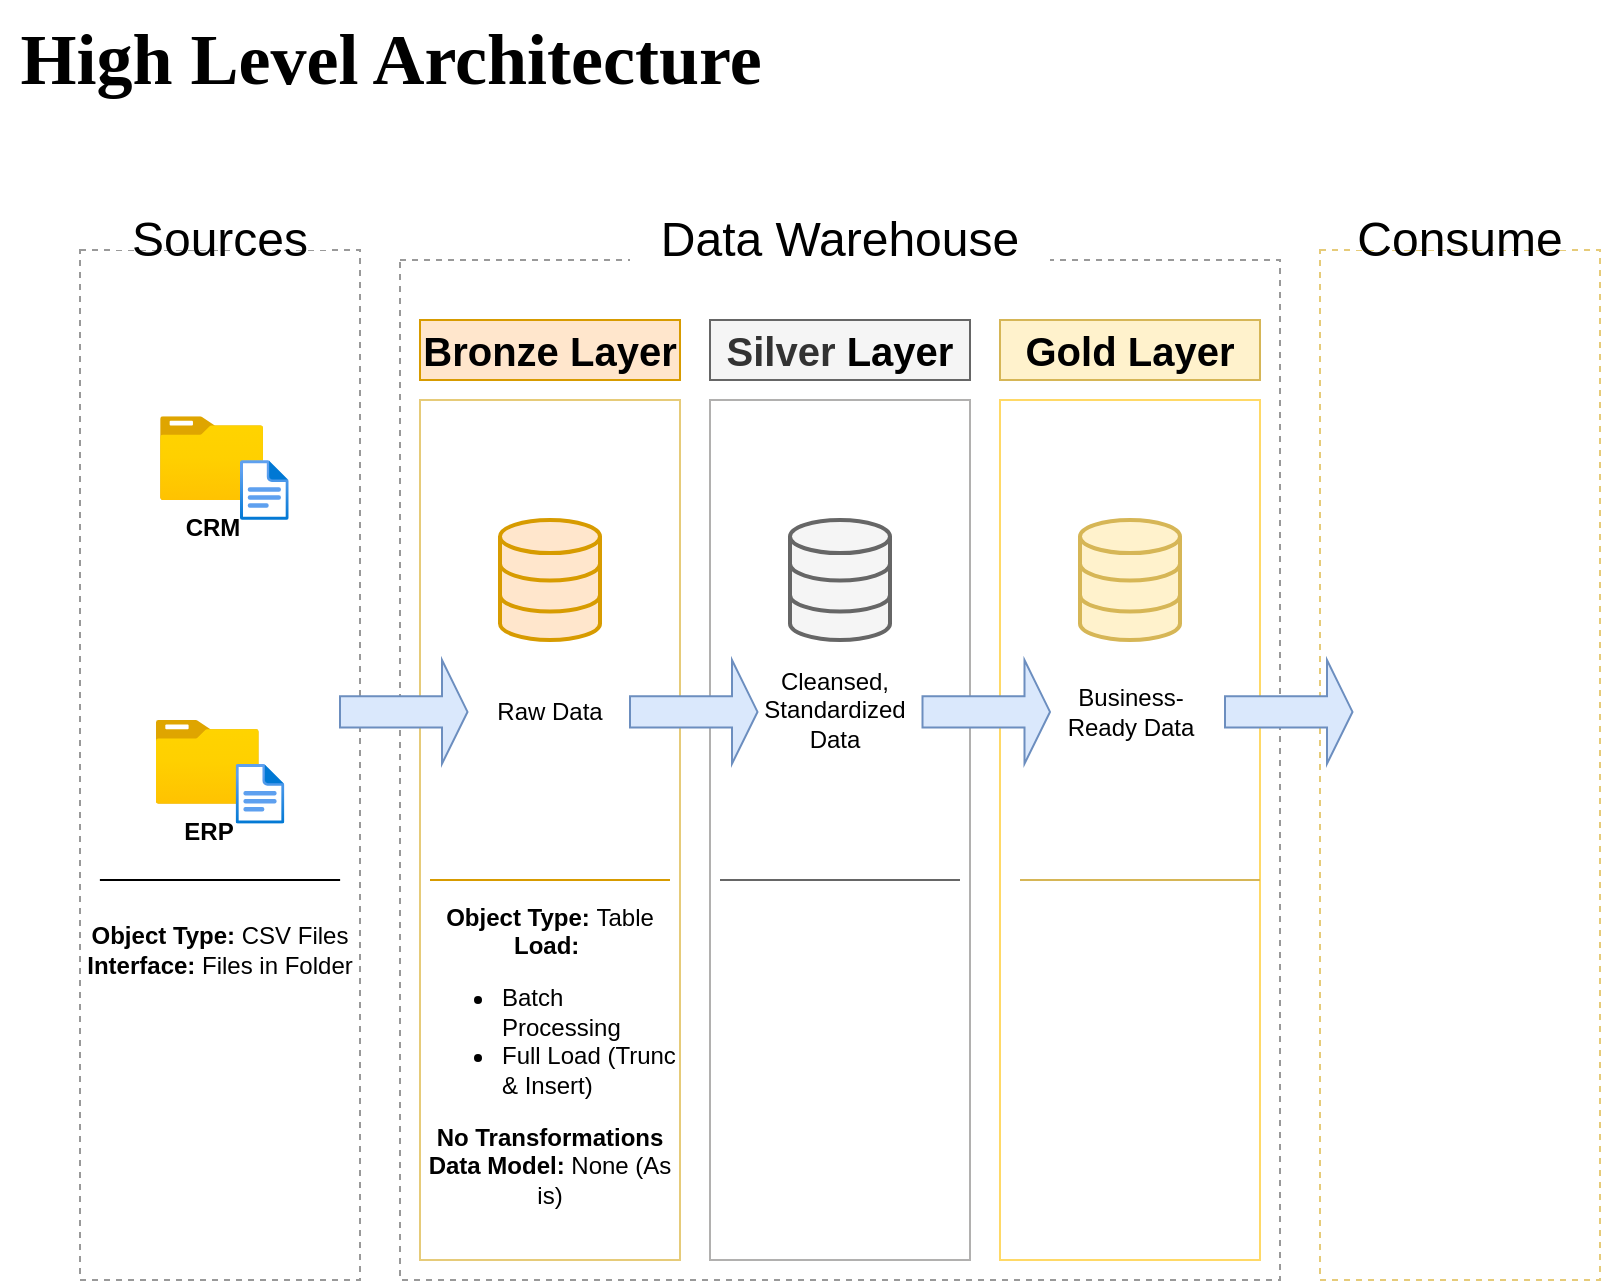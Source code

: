 <mxfile version="26.1.3" pages="2">
  <diagram name="Page-1" id="0shNVlU10GyerxxKCPHh">
    <mxGraphModel dx="1434" dy="772" grid="1" gridSize="10" guides="1" tooltips="1" connect="1" arrows="1" fold="1" page="1" pageScale="1" pageWidth="850" pageHeight="1100" math="0" shadow="0">
      <root>
        <mxCell id="0" />
        <mxCell id="1" parent="0" />
        <mxCell id="o4qOBo-bFjxpsDCCm260-1" value="" style="rounded=0;whiteSpace=wrap;html=1;fillColor=none;dashed=1;strokeColor=#999999;" vertex="1" parent="1">
          <mxGeometry x="50" y="125" width="140" height="515" as="geometry" />
        </mxCell>
        <mxCell id="o4qOBo-bFjxpsDCCm260-2" value="&lt;font style=&quot;font-size: 36px;&quot; face=&quot;Garamond&quot;&gt;&lt;b style=&quot;&quot;&gt;High Level Architecture&lt;/b&gt;&lt;/font&gt;" style="text;html=1;align=center;verticalAlign=middle;resizable=0;points=[];autosize=1;strokeColor=none;fillColor=none;" vertex="1" parent="1">
          <mxGeometry x="10" width="390" height="60" as="geometry" />
        </mxCell>
        <mxCell id="o4qOBo-bFjxpsDCCm260-3" value="&lt;p&gt;&lt;font style=&quot;font-size: 24px;&quot;&gt;Sources&lt;/font&gt;&lt;/p&gt;" style="rounded=0;whiteSpace=wrap;html=1;strokeColor=none;" vertex="1" parent="1">
          <mxGeometry x="66.25" y="115" width="107.5" height="10" as="geometry" />
        </mxCell>
        <mxCell id="o4qOBo-bFjxpsDCCm260-7" value="" style="rounded=0;whiteSpace=wrap;html=1;fillColor=none;dashed=1;strokeColor=#999999;" vertex="1" parent="1">
          <mxGeometry x="210" y="130" width="440" height="510" as="geometry" />
        </mxCell>
        <mxCell id="o4qOBo-bFjxpsDCCm260-8" value="&lt;p&gt;&lt;font style=&quot;font-size: 24px;&quot;&gt;Data Warehouse&lt;/font&gt;&lt;/p&gt;" style="rounded=0;whiteSpace=wrap;html=1;strokeColor=none;" vertex="1" parent="1">
          <mxGeometry x="325" y="100" width="210" height="40" as="geometry" />
        </mxCell>
        <mxCell id="o4qOBo-bFjxpsDCCm260-9" value="" style="rounded=0;whiteSpace=wrap;html=1;fillColor=none;dashed=1;strokeColor=light-dark(#e6cb79, #543300);" vertex="1" parent="1">
          <mxGeometry x="670" y="125" width="140" height="515" as="geometry" />
        </mxCell>
        <mxCell id="o4qOBo-bFjxpsDCCm260-10" value="&lt;p&gt;&lt;font style=&quot;font-size: 24px;&quot;&gt;Consume&lt;/font&gt;&lt;/p&gt;" style="rounded=0;whiteSpace=wrap;html=1;strokeColor=none;" vertex="1" parent="1">
          <mxGeometry x="686.25" y="115" width="107.5" height="10" as="geometry" />
        </mxCell>
        <mxCell id="o4qOBo-bFjxpsDCCm260-12" value="&lt;font style=&quot;font-size: 20px;&quot;&gt;&lt;b&gt;Bronze Layer&lt;/b&gt;&lt;/font&gt;" style="rounded=0;whiteSpace=wrap;html=1;fillColor=#ffe6cc;strokeColor=#d79b00;" vertex="1" parent="1">
          <mxGeometry x="220" y="160" width="130" height="30" as="geometry" />
        </mxCell>
        <mxCell id="o4qOBo-bFjxpsDCCm260-13" value="" style="rounded=0;whiteSpace=wrap;html=1;fillColor=none;strokeColor=light-dark(#e6cb79, #543300);" vertex="1" parent="1">
          <mxGeometry x="220" y="200" width="130" height="430" as="geometry" />
        </mxCell>
        <mxCell id="o4qOBo-bFjxpsDCCm260-14" value="&lt;b&gt;&lt;font style=&quot;font-size: 20px;&quot;&gt;Silver&lt;/font&gt;&lt;span style=&quot;font-size: 20px; background-color: transparent; color: light-dark(rgb(0, 0, 0), rgb(255, 255, 255));&quot;&gt;&amp;nbsp;Layer&lt;/span&gt;&lt;/b&gt;" style="rounded=0;whiteSpace=wrap;html=1;fillColor=#f5f5f5;strokeColor=#666666;fontColor=#333333;" vertex="1" parent="1">
          <mxGeometry x="365" y="160" width="130" height="30" as="geometry" />
        </mxCell>
        <mxCell id="o4qOBo-bFjxpsDCCm260-15" value="" style="rounded=0;whiteSpace=wrap;html=1;fillColor=none;strokeColor=light-dark(#b1b0af, #543300);" vertex="1" parent="1">
          <mxGeometry x="365" y="200" width="130" height="430" as="geometry" />
        </mxCell>
        <mxCell id="o4qOBo-bFjxpsDCCm260-18" value="&lt;font style=&quot;font-size: 20px;&quot;&gt;&lt;b&gt;Gold Layer&lt;/b&gt;&lt;/font&gt;" style="rounded=0;whiteSpace=wrap;html=1;fillColor=#fff2cc;strokeColor=#d6b656;" vertex="1" parent="1">
          <mxGeometry x="510" y="160" width="130" height="30" as="geometry" />
        </mxCell>
        <mxCell id="o4qOBo-bFjxpsDCCm260-19" value="" style="rounded=0;whiteSpace=wrap;html=1;fillColor=none;strokeColor=#FFD966;" vertex="1" parent="1">
          <mxGeometry x="510" y="200" width="130" height="430" as="geometry" />
        </mxCell>
        <mxCell id="o4qOBo-bFjxpsDCCm260-20" value="&lt;b&gt;CRM&lt;/b&gt;" style="image;aspect=fixed;html=1;points=[];align=center;fontSize=12;image=img/lib/azure2/general/Folder_Blank.svg;" vertex="1" parent="1">
          <mxGeometry x="90" y="208.12" width="51.61" height="41.88" as="geometry" />
        </mxCell>
        <mxCell id="o4qOBo-bFjxpsDCCm260-21" value="" style="image;aspect=fixed;html=1;points=[];align=center;fontSize=12;image=img/lib/azure2/general/File.svg;" vertex="1" parent="1">
          <mxGeometry x="130" y="230" width="24.35" height="30" as="geometry" />
        </mxCell>
        <mxCell id="o4qOBo-bFjxpsDCCm260-24" value="&lt;b&gt;ERP&lt;/b&gt;" style="image;aspect=fixed;html=1;points=[];align=center;fontSize=12;image=img/lib/azure2/general/Folder_Blank.svg;" vertex="1" parent="1">
          <mxGeometry x="87.83" y="360" width="51.61" height="41.88" as="geometry" />
        </mxCell>
        <mxCell id="o4qOBo-bFjxpsDCCm260-25" value="" style="image;aspect=fixed;html=1;points=[];align=center;fontSize=12;image=img/lib/azure2/general/File.svg;" vertex="1" parent="1">
          <mxGeometry x="127.83" y="381.88" width="24.35" height="30" as="geometry" />
        </mxCell>
        <mxCell id="o4qOBo-bFjxpsDCCm260-28" value="" style="endArrow=none;html=1;rounded=0;entryX=0.929;entryY=0.747;entryDx=0;entryDy=0;entryPerimeter=0;exitX=0.071;exitY=0.747;exitDx=0;exitDy=0;exitPerimeter=0;" edge="1" parent="1">
          <mxGeometry width="50" height="50" relative="1" as="geometry">
            <mxPoint x="59.94" y="440.005" as="sourcePoint" />
            <mxPoint x="180.06" y="440.005" as="targetPoint" />
          </mxGeometry>
        </mxCell>
        <mxCell id="o4qOBo-bFjxpsDCCm260-32" value="&lt;b&gt;Object Type: &lt;/b&gt;CSV Files&lt;div&gt;&lt;b&gt;Interface: &lt;/b&gt;Files in Folder&lt;/div&gt;" style="text;html=1;align=center;verticalAlign=middle;whiteSpace=wrap;rounded=0;" vertex="1" parent="1">
          <mxGeometry x="50" y="460" width="140" height="30" as="geometry" />
        </mxCell>
        <mxCell id="o4qOBo-bFjxpsDCCm260-33" value="" style="html=1;verticalLabelPosition=bottom;align=center;labelBackgroundColor=#ffffff;verticalAlign=top;strokeWidth=2;strokeColor=#d79b00;shadow=0;dashed=0;shape=mxgraph.ios7.icons.data;fillColor=#ffe6cc;" vertex="1" parent="1">
          <mxGeometry x="260" y="260" width="50" height="60" as="geometry" />
        </mxCell>
        <mxCell id="o4qOBo-bFjxpsDCCm260-34" value="" style="html=1;verticalLabelPosition=bottom;align=center;labelBackgroundColor=#ffffff;verticalAlign=top;strokeWidth=2;strokeColor=#666666;shadow=0;dashed=0;shape=mxgraph.ios7.icons.data;fillColor=#f5f5f5;fontColor=#333333;" vertex="1" parent="1">
          <mxGeometry x="405" y="260" width="50" height="60" as="geometry" />
        </mxCell>
        <mxCell id="o4qOBo-bFjxpsDCCm260-35" value="" style="html=1;verticalLabelPosition=bottom;align=center;labelBackgroundColor=#ffffff;verticalAlign=top;strokeWidth=2;strokeColor=#d6b656;shadow=0;dashed=0;shape=mxgraph.ios7.icons.data;fillColor=#fff2cc;" vertex="1" parent="1">
          <mxGeometry x="550" y="260" width="50" height="60" as="geometry" />
        </mxCell>
        <mxCell id="o4qOBo-bFjxpsDCCm260-36" value="" style="shape=singleArrow;whiteSpace=wrap;html=1;fillColor=#dae8fc;strokeColor=#6c8ebf;" vertex="1" parent="1">
          <mxGeometry x="180" y="330" width="63.75" height="51.88" as="geometry" />
        </mxCell>
        <mxCell id="o4qOBo-bFjxpsDCCm260-38" value="" style="shape=singleArrow;whiteSpace=wrap;html=1;fillColor=#dae8fc;strokeColor=#6c8ebf;" vertex="1" parent="1">
          <mxGeometry x="325" y="330" width="63.75" height="51.88" as="geometry" />
        </mxCell>
        <mxCell id="o4qOBo-bFjxpsDCCm260-40" value="" style="shape=singleArrow;whiteSpace=wrap;html=1;fillColor=#dae8fc;strokeColor=#6c8ebf;" vertex="1" parent="1">
          <mxGeometry x="471.25" y="330" width="63.75" height="51.88" as="geometry" />
        </mxCell>
        <mxCell id="o4qOBo-bFjxpsDCCm260-41" value="" style="shape=singleArrow;whiteSpace=wrap;html=1;fillColor=#dae8fc;strokeColor=#6c8ebf;" vertex="1" parent="1">
          <mxGeometry x="622.5" y="330" width="63.75" height="51.88" as="geometry" />
        </mxCell>
        <mxCell id="o4qOBo-bFjxpsDCCm260-42" value="Raw Data" style="text;html=1;align=center;verticalAlign=middle;whiteSpace=wrap;rounded=0;" vertex="1" parent="1">
          <mxGeometry x="255" y="340.94" width="60" height="30" as="geometry" />
        </mxCell>
        <mxCell id="o4qOBo-bFjxpsDCCm260-43" value="Cleansed, Standardized Data" style="text;html=1;align=center;verticalAlign=middle;whiteSpace=wrap;rounded=0;" vertex="1" parent="1">
          <mxGeometry x="395" y="340.94" width="65" height="29.06" as="geometry" />
        </mxCell>
        <mxCell id="o4qOBo-bFjxpsDCCm260-44" value="Business-Ready Data" style="text;html=1;align=center;verticalAlign=middle;whiteSpace=wrap;rounded=0;" vertex="1" parent="1">
          <mxGeometry x="537.5" y="340.94" width="75" height="30" as="geometry" />
        </mxCell>
        <mxCell id="o4qOBo-bFjxpsDCCm260-47" value="" style="endArrow=none;html=1;rounded=0;entryX=0.929;entryY=0.747;entryDx=0;entryDy=0;entryPerimeter=0;exitX=0.071;exitY=0.747;exitDx=0;exitDy=0;exitPerimeter=0;fillColor=#ffe6cc;strokeColor=#d79b00;" edge="1" parent="1">
          <mxGeometry width="50" height="50" relative="1" as="geometry">
            <mxPoint x="225" y="440" as="sourcePoint" />
            <mxPoint x="345" y="440" as="targetPoint" />
          </mxGeometry>
        </mxCell>
        <mxCell id="o4qOBo-bFjxpsDCCm260-48" value="" style="endArrow=none;html=1;rounded=0;entryX=0.929;entryY=0.747;entryDx=0;entryDy=0;entryPerimeter=0;exitX=0.071;exitY=0.747;exitDx=0;exitDy=0;exitPerimeter=0;fillColor=#f5f5f5;strokeColor=#666666;" edge="1" parent="1">
          <mxGeometry width="50" height="50" relative="1" as="geometry">
            <mxPoint x="370" y="440" as="sourcePoint" />
            <mxPoint x="490" y="440" as="targetPoint" />
          </mxGeometry>
        </mxCell>
        <mxCell id="o4qOBo-bFjxpsDCCm260-49" value="" style="endArrow=none;html=1;rounded=0;entryX=0.929;entryY=0.747;entryDx=0;entryDy=0;entryPerimeter=0;exitX=0.071;exitY=0.747;exitDx=0;exitDy=0;exitPerimeter=0;fillColor=#fff2cc;strokeColor=#d6b656;" edge="1" parent="1">
          <mxGeometry width="50" height="50" relative="1" as="geometry">
            <mxPoint x="520" y="440" as="sourcePoint" />
            <mxPoint x="640" y="440" as="targetPoint" />
          </mxGeometry>
        </mxCell>
        <mxCell id="o4qOBo-bFjxpsDCCm260-50" value="&lt;b&gt;Object Type: &lt;/b&gt;Table&lt;br&gt;&lt;div&gt;&lt;b&gt;Load:&amp;nbsp;&lt;/b&gt;&lt;/div&gt;&lt;div&gt;&lt;ul&gt;&lt;li style=&quot;text-align: left;&quot;&gt;Batch Processing&lt;/li&gt;&lt;li style=&quot;text-align: left;&quot;&gt;Full Load (Trunc &amp;amp; Insert)&lt;/li&gt;&lt;/ul&gt;&lt;div&gt;&lt;b&gt;No Transformations&lt;/b&gt;&lt;/div&gt;&lt;/div&gt;&lt;div&gt;&lt;b&gt;Data Model:&lt;/b&gt; None (As is)&lt;/div&gt;&lt;div&gt;&lt;b&gt;&lt;br&gt;&lt;/b&gt;&lt;/div&gt;" style="text;html=1;align=center;verticalAlign=middle;whiteSpace=wrap;rounded=0;" vertex="1" parent="1">
          <mxGeometry x="220" y="450" width="130" height="170" as="geometry" />
        </mxCell>
      </root>
    </mxGraphModel>
  </diagram>
  <diagram id="pFTUEX0-XheGXtUrTBoE" name="Page-2">
    <mxGraphModel grid="1" page="1" gridSize="10" guides="1" tooltips="1" connect="1" arrows="1" fold="1" pageScale="1" pageWidth="850" pageHeight="1100" math="0" shadow="0">
      <root>
        <mxCell id="0" />
        <mxCell id="1" parent="0" />
      </root>
    </mxGraphModel>
  </diagram>
</mxfile>
